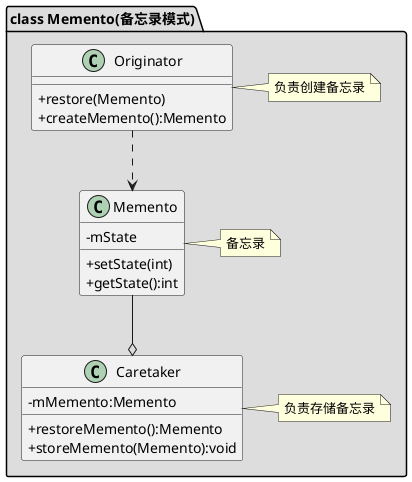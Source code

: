 @startuml
skinparam classAttributeIconSize 0

package "class Memento(备忘录模式)" #DDDDDD {

    class Originator
    {
    +restore(Memento)
    +createMemento():Memento
    }
    note right: 负责创建备忘录

    class Memento
    {
    -mState
    +setState(int)
    +getState():int
    }
    note right: 备忘录

    class Caretaker
    {
    -mMemento:Memento
    +restoreMemento():Memento
    +storeMemento(Memento):void
    }
    note right:负责存储备忘录

    Originator ..> Memento
    Memento --o Caretaker
}
@enduml
